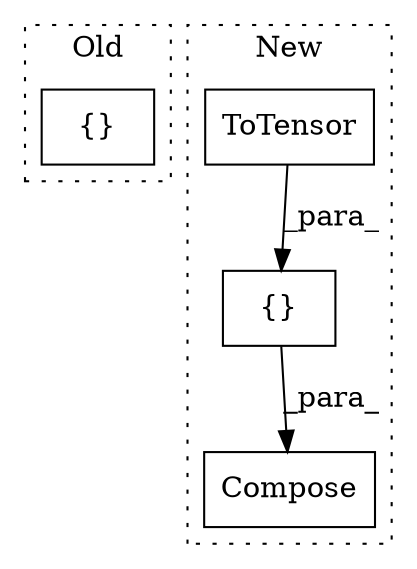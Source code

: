 digraph G {
subgraph cluster0 {
1 [label="{}" a="4" s="656,675" l="1,1" shape="box"];
label = "Old";
style="dotted";
}
subgraph cluster1 {
2 [label="ToTensor" a="32" s="788" l="10" shape="box"];
3 [label="{}" a="4" s="776,798" l="1,1" shape="box"];
4 [label="Compose" a="32" s="759,799" l="8,1" shape="box"];
label = "New";
style="dotted";
}
2 -> 3 [label="_para_"];
3 -> 4 [label="_para_"];
}